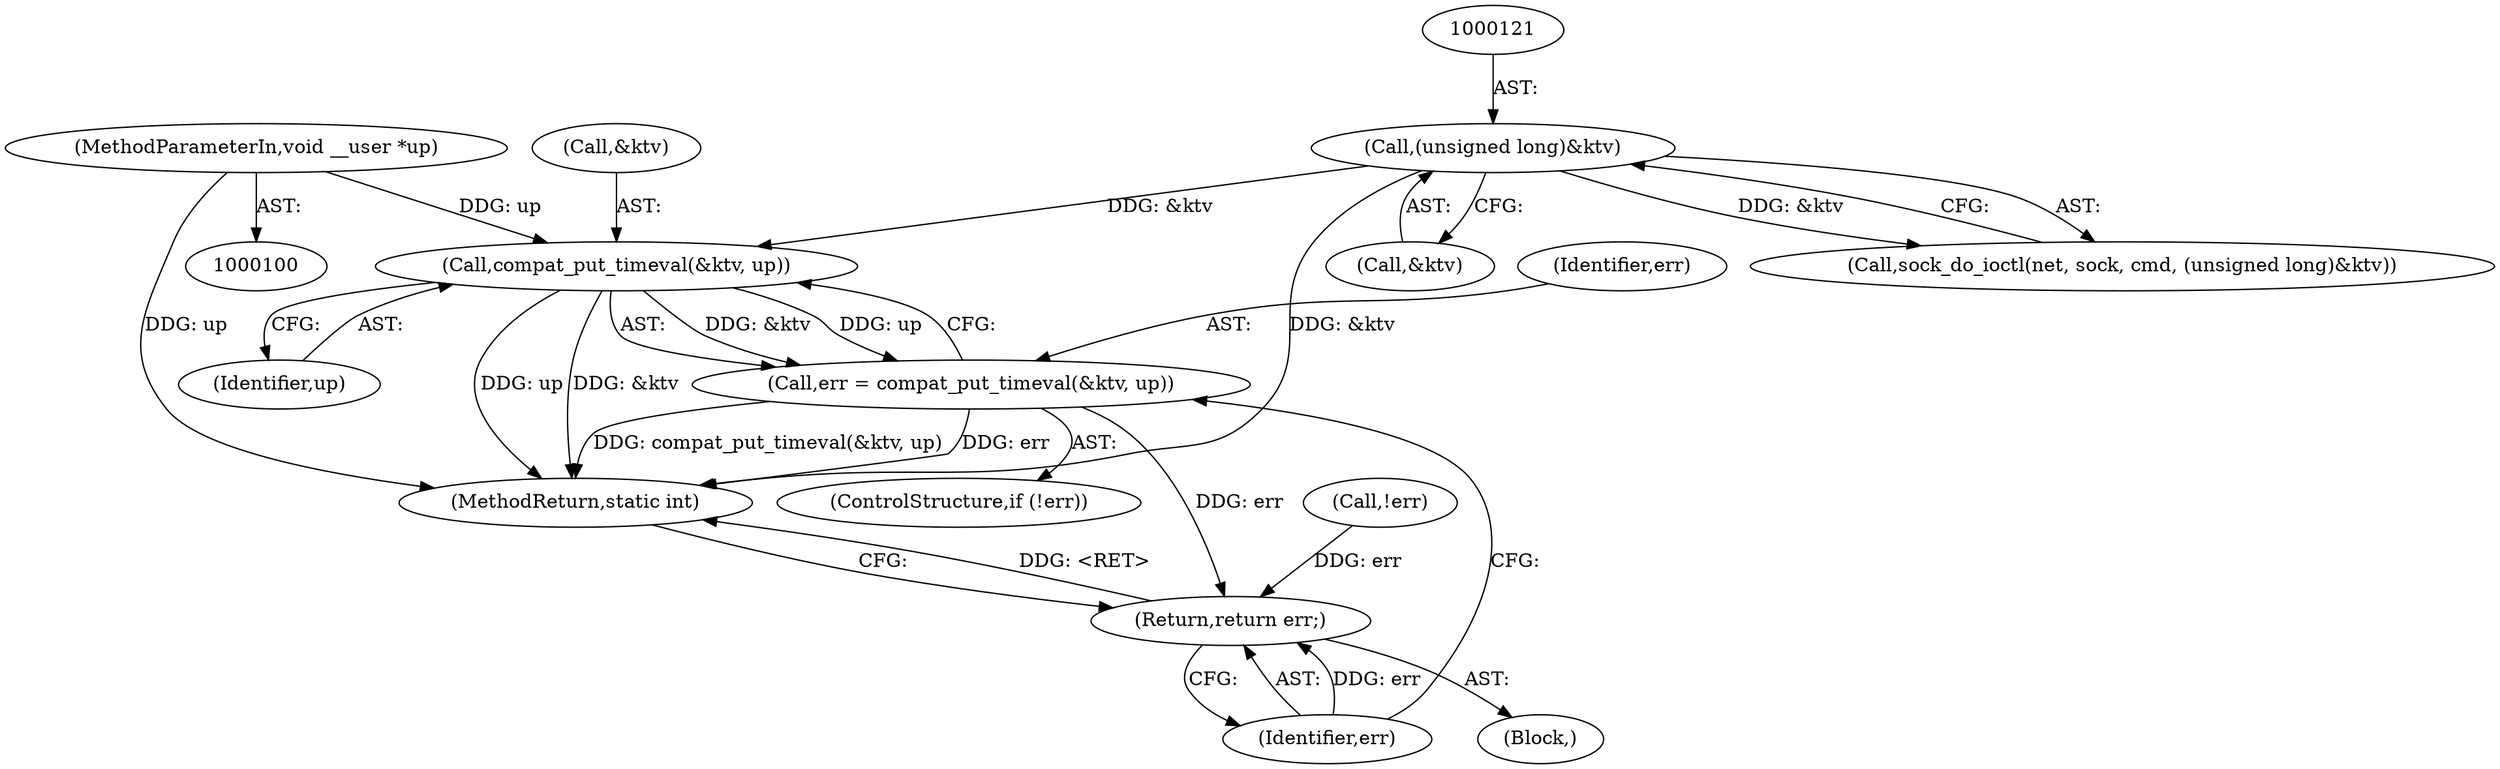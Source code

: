 digraph "0_linux_ed6fe9d614fc1bca95eb8c0ccd0e92db00ef9d5d@pointer" {
"1000131" [label="(Call,compat_put_timeval(&ktv, up))"];
"1000120" [label="(Call,(unsigned long)&ktv)"];
"1000104" [label="(MethodParameterIn,void __user *up)"];
"1000129" [label="(Call,err = compat_put_timeval(&ktv, up))"];
"1000135" [label="(Return,return err;)"];
"1000127" [label="(Call,!err)"];
"1000129" [label="(Call,err = compat_put_timeval(&ktv, up))"];
"1000135" [label="(Return,return err;)"];
"1000134" [label="(Identifier,up)"];
"1000136" [label="(Identifier,err)"];
"1000104" [label="(MethodParameterIn,void __user *up)"];
"1000122" [label="(Call,&ktv)"];
"1000130" [label="(Identifier,err)"];
"1000105" [label="(Block,)"];
"1000126" [label="(ControlStructure,if (!err))"];
"1000132" [label="(Call,&ktv)"];
"1000116" [label="(Call,sock_do_ioctl(net, sock, cmd, (unsigned long)&ktv))"];
"1000120" [label="(Call,(unsigned long)&ktv)"];
"1000131" [label="(Call,compat_put_timeval(&ktv, up))"];
"1000137" [label="(MethodReturn,static int)"];
"1000131" -> "1000129"  [label="AST: "];
"1000131" -> "1000134"  [label="CFG: "];
"1000132" -> "1000131"  [label="AST: "];
"1000134" -> "1000131"  [label="AST: "];
"1000129" -> "1000131"  [label="CFG: "];
"1000131" -> "1000137"  [label="DDG: &ktv"];
"1000131" -> "1000137"  [label="DDG: up"];
"1000131" -> "1000129"  [label="DDG: &ktv"];
"1000131" -> "1000129"  [label="DDG: up"];
"1000120" -> "1000131"  [label="DDG: &ktv"];
"1000104" -> "1000131"  [label="DDG: up"];
"1000120" -> "1000116"  [label="AST: "];
"1000120" -> "1000122"  [label="CFG: "];
"1000121" -> "1000120"  [label="AST: "];
"1000122" -> "1000120"  [label="AST: "];
"1000116" -> "1000120"  [label="CFG: "];
"1000120" -> "1000137"  [label="DDG: &ktv"];
"1000120" -> "1000116"  [label="DDG: &ktv"];
"1000104" -> "1000100"  [label="AST: "];
"1000104" -> "1000137"  [label="DDG: up"];
"1000129" -> "1000126"  [label="AST: "];
"1000130" -> "1000129"  [label="AST: "];
"1000136" -> "1000129"  [label="CFG: "];
"1000129" -> "1000137"  [label="DDG: err"];
"1000129" -> "1000137"  [label="DDG: compat_put_timeval(&ktv, up)"];
"1000129" -> "1000135"  [label="DDG: err"];
"1000135" -> "1000105"  [label="AST: "];
"1000135" -> "1000136"  [label="CFG: "];
"1000136" -> "1000135"  [label="AST: "];
"1000137" -> "1000135"  [label="CFG: "];
"1000135" -> "1000137"  [label="DDG: <RET>"];
"1000136" -> "1000135"  [label="DDG: err"];
"1000127" -> "1000135"  [label="DDG: err"];
}
